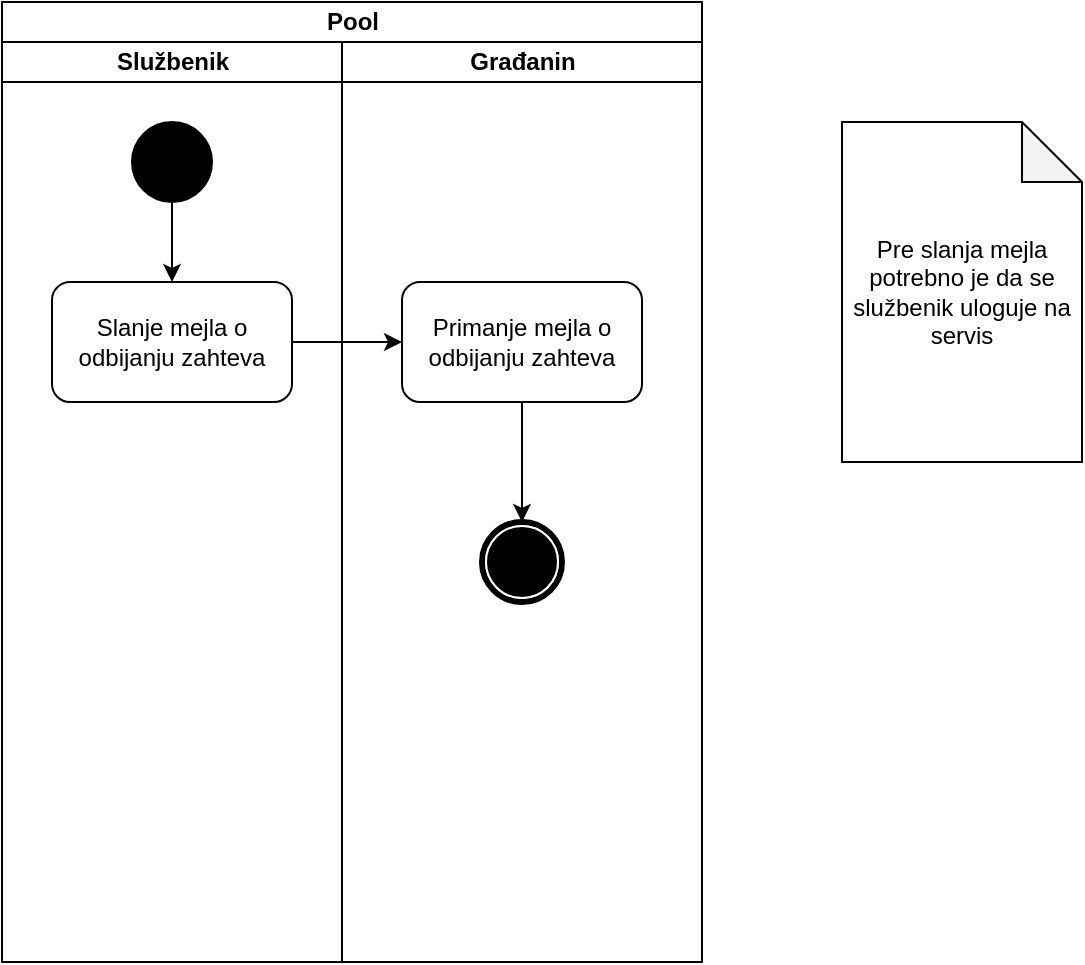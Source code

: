 <mxfile version="14.1.9" type="device"><diagram id="prtHgNgQTEPvFCAcTncT" name="Page-1"><mxGraphModel dx="1038" dy="548" grid="1" gridSize="10" guides="1" tooltips="1" connect="1" arrows="1" fold="1" page="1" pageScale="1" pageWidth="827" pageHeight="1169" math="0" shadow="0"><root><mxCell id="0"/><mxCell id="1" parent="0"/><mxCell id="aUj_RvUy19w5SeVtyykY-1" value="Pool" style="swimlane;html=1;childLayout=stackLayout;resizeParent=1;resizeParentMax=0;startSize=20;" vertex="1" parent="1"><mxGeometry x="230" y="40" width="350" height="480" as="geometry"/></mxCell><mxCell id="aUj_RvUy19w5SeVtyykY-2" value="Službenik" style="swimlane;html=1;startSize=20;" vertex="1" parent="aUj_RvUy19w5SeVtyykY-1"><mxGeometry y="20" width="170" height="460" as="geometry"/></mxCell><mxCell id="aUj_RvUy19w5SeVtyykY-9" style="edgeStyle=orthogonalEdgeStyle;rounded=0;orthogonalLoop=1;jettySize=auto;html=1;entryX=0.5;entryY=0;entryDx=0;entryDy=0;" edge="1" parent="aUj_RvUy19w5SeVtyykY-2" source="aUj_RvUy19w5SeVtyykY-5" target="aUj_RvUy19w5SeVtyykY-6"><mxGeometry relative="1" as="geometry"/></mxCell><mxCell id="aUj_RvUy19w5SeVtyykY-5" value="" style="ellipse;whiteSpace=wrap;html=1;aspect=fixed;fillColor=#000000;" vertex="1" parent="aUj_RvUy19w5SeVtyykY-2"><mxGeometry x="65" y="40" width="40" height="40" as="geometry"/></mxCell><mxCell id="aUj_RvUy19w5SeVtyykY-6" value="Slanje mejla o odbijanju zahteva" style="rounded=1;whiteSpace=wrap;html=1;" vertex="1" parent="aUj_RvUy19w5SeVtyykY-2"><mxGeometry x="25" y="120" width="120" height="60" as="geometry"/></mxCell><mxCell id="aUj_RvUy19w5SeVtyykY-3" value="Građanin" style="swimlane;html=1;startSize=20;" vertex="1" parent="aUj_RvUy19w5SeVtyykY-1"><mxGeometry x="170" y="20" width="180" height="460" as="geometry"/></mxCell><mxCell id="aUj_RvUy19w5SeVtyykY-12" style="edgeStyle=orthogonalEdgeStyle;rounded=0;orthogonalLoop=1;jettySize=auto;html=1;" edge="1" parent="aUj_RvUy19w5SeVtyykY-3" source="aUj_RvUy19w5SeVtyykY-8" target="aUj_RvUy19w5SeVtyykY-11"><mxGeometry relative="1" as="geometry"/></mxCell><mxCell id="aUj_RvUy19w5SeVtyykY-8" value="Primanje mejla o odbijanju zahteva" style="rounded=1;whiteSpace=wrap;html=1;" vertex="1" parent="aUj_RvUy19w5SeVtyykY-3"><mxGeometry x="30" y="120" width="120" height="60" as="geometry"/></mxCell><mxCell id="aUj_RvUy19w5SeVtyykY-11" value="" style="shape=mxgraph.bpmn.shape;html=1;verticalLabelPosition=bottom;labelBackgroundColor=#ffffff;verticalAlign=top;align=center;perimeter=ellipsePerimeter;outlineConnect=0;outline=end;symbol=terminate;fillColor=#FFFFFF;" vertex="1" parent="aUj_RvUy19w5SeVtyykY-3"><mxGeometry x="70" y="240" width="40" height="40" as="geometry"/></mxCell><mxCell id="aUj_RvUy19w5SeVtyykY-10" style="edgeStyle=orthogonalEdgeStyle;rounded=0;orthogonalLoop=1;jettySize=auto;html=1;entryX=0;entryY=0.5;entryDx=0;entryDy=0;" edge="1" parent="aUj_RvUy19w5SeVtyykY-1" source="aUj_RvUy19w5SeVtyykY-6" target="aUj_RvUy19w5SeVtyykY-8"><mxGeometry relative="1" as="geometry"/></mxCell><mxCell id="aUj_RvUy19w5SeVtyykY-15" value="&lt;span&gt;Pre slanja mejla potrebno je da se službenik uloguje na servis&lt;/span&gt;" style="shape=note;whiteSpace=wrap;html=1;backgroundOutline=1;darkOpacity=0.05;fillColor=#FFFFFF;" vertex="1" parent="1"><mxGeometry x="650" y="100" width="120" height="170" as="geometry"/></mxCell></root></mxGraphModel></diagram></mxfile>